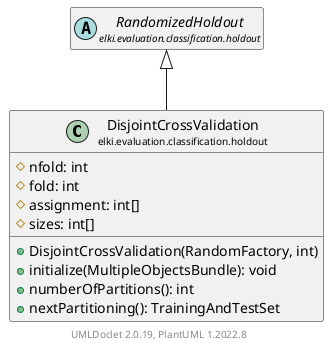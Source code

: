 @startuml
    remove .*\.(Instance|Par|Parameterizer|Factory)$
    set namespaceSeparator none
    hide empty fields
    hide empty methods

    class "<size:14>DisjointCrossValidation\n<size:10>elki.evaluation.classification.holdout" as elki.evaluation.classification.holdout.DisjointCrossValidation [[DisjointCrossValidation.html]] {
        #nfold: int
        #fold: int
        #assignment: int[]
        #sizes: int[]
        +DisjointCrossValidation(RandomFactory, int)
        +initialize(MultipleObjectsBundle): void
        +numberOfPartitions(): int
        +nextPartitioning(): TrainingAndTestSet
    }

    abstract class "<size:14>RandomizedHoldout\n<size:10>elki.evaluation.classification.holdout" as elki.evaluation.classification.holdout.RandomizedHoldout [[RandomizedHoldout.html]]
    class "<size:14>DisjointCrossValidation.Par\n<size:10>elki.evaluation.classification.holdout" as elki.evaluation.classification.holdout.DisjointCrossValidation.Par [[DisjointCrossValidation.Par.html]]

    elki.evaluation.classification.holdout.RandomizedHoldout <|-- elki.evaluation.classification.holdout.DisjointCrossValidation
    elki.evaluation.classification.holdout.DisjointCrossValidation +-- elki.evaluation.classification.holdout.DisjointCrossValidation.Par

    center footer UMLDoclet 2.0.19, PlantUML 1.2022.8
@enduml

